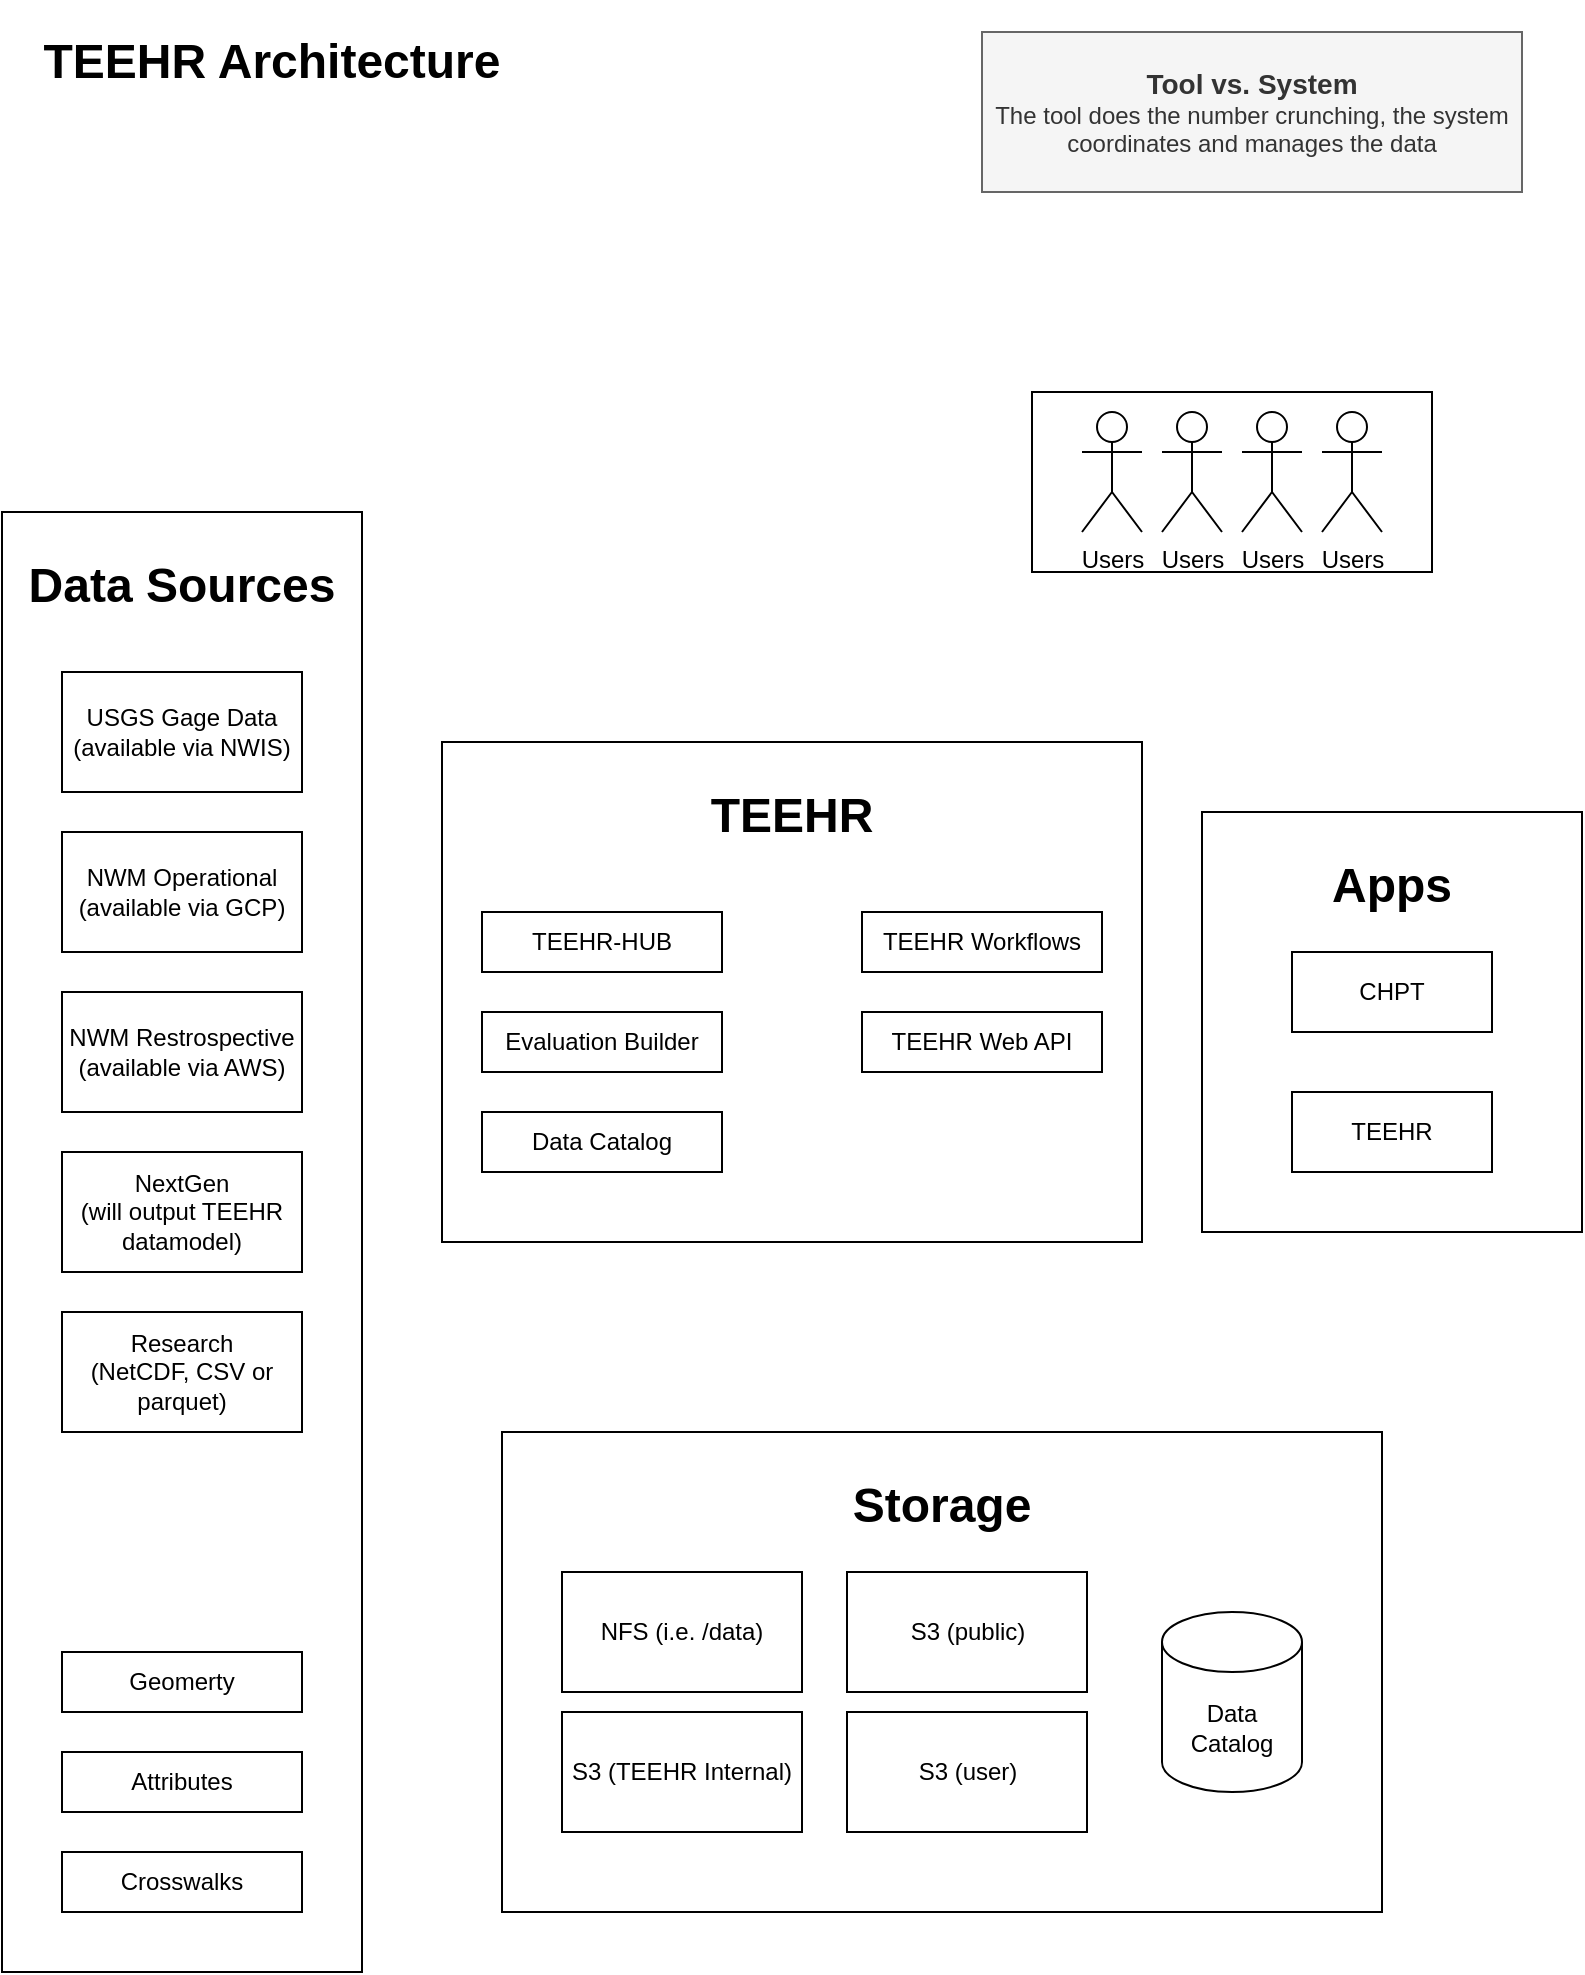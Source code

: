 <mxfile version="21.6.8" type="device">
  <diagram name="Page-1" id="PAo6Ij_tCuTmvNRfYNgh">
    <mxGraphModel dx="1364" dy="843" grid="1" gridSize="10" guides="1" tooltips="1" connect="1" arrows="1" fold="1" page="1" pageScale="1" pageWidth="850" pageHeight="1100" math="0" shadow="0">
      <root>
        <mxCell id="0" />
        <mxCell id="1" parent="0" />
        <mxCell id="jjK0Yj-Nobw6lFoH_sSa-4" value="" style="rounded=0;whiteSpace=wrap;html=1;" vertex="1" parent="1">
          <mxGeometry x="555" y="220" width="200" height="90" as="geometry" />
        </mxCell>
        <mxCell id="Ph8d_l6lGZGC6wGAzcvS-29" value="&lt;h1&gt;TEEHR&lt;/h1&gt;" style="rounded=0;whiteSpace=wrap;html=1;verticalAlign=top;" parent="1" vertex="1">
          <mxGeometry x="260" y="395" width="350" height="250" as="geometry" />
        </mxCell>
        <mxCell id="Ph8d_l6lGZGC6wGAzcvS-1" value="&lt;b style=&quot;font-size: 14px;&quot;&gt;Tool vs. System&lt;br&gt;&lt;/b&gt;The tool does the number crunching, the system coordinates and manages the data" style="text;html=1;align=center;verticalAlign=middle;whiteSpace=wrap;rounded=0;fillColor=#f5f5f5;fontColor=#333333;strokeColor=#666666;" parent="1" vertex="1">
          <mxGeometry x="530" y="40" width="270" height="80" as="geometry" />
        </mxCell>
        <mxCell id="Ph8d_l6lGZGC6wGAzcvS-5" value="&lt;h1&gt;Storage&lt;/h1&gt;" style="rounded=0;whiteSpace=wrap;html=1;verticalAlign=top;" parent="1" vertex="1">
          <mxGeometry x="290" y="740" width="440" height="240" as="geometry" />
        </mxCell>
        <mxCell id="Ph8d_l6lGZGC6wGAzcvS-13" value="&lt;h1&gt;Apps&lt;/h1&gt;" style="rounded=0;whiteSpace=wrap;html=1;verticalAlign=top;" parent="1" vertex="1">
          <mxGeometry x="640" y="430" width="190" height="210" as="geometry" />
        </mxCell>
        <mxCell id="Ph8d_l6lGZGC6wGAzcvS-18" value="Users" style="shape=umlActor;verticalLabelPosition=bottom;verticalAlign=top;html=1;outlineConnect=0;" parent="1" vertex="1">
          <mxGeometry x="580" y="230" width="30" height="60" as="geometry" />
        </mxCell>
        <mxCell id="Ph8d_l6lGZGC6wGAzcvS-19" value="&lt;span style=&quot;text-align: left;&quot;&gt;NFS (i.e. /data)&lt;/span&gt;" style="rounded=0;whiteSpace=wrap;html=1;" parent="1" vertex="1">
          <mxGeometry x="320" y="810" width="120" height="60" as="geometry" />
        </mxCell>
        <mxCell id="Ph8d_l6lGZGC6wGAzcvS-20" value="&lt;span style=&quot;text-align: left;&quot;&gt;S3 (public)&lt;/span&gt;" style="rounded=0;whiteSpace=wrap;html=1;" parent="1" vertex="1">
          <mxGeometry x="462.5" y="810" width="120" height="60" as="geometry" />
        </mxCell>
        <mxCell id="Ph8d_l6lGZGC6wGAzcvS-21" value="&lt;span style=&quot;text-align: left;&quot;&gt;S3 (user)&lt;/span&gt;" style="rounded=0;whiteSpace=wrap;html=1;" parent="1" vertex="1">
          <mxGeometry x="462.5" y="880" width="120" height="60" as="geometry" />
        </mxCell>
        <mxCell id="Ph8d_l6lGZGC6wGAzcvS-22" value="&lt;span style=&quot;text-align: left;&quot;&gt;S3 (TEEHR Internal)&lt;/span&gt;" style="rounded=0;whiteSpace=wrap;html=1;" parent="1" vertex="1">
          <mxGeometry x="320" y="880" width="120" height="60" as="geometry" />
        </mxCell>
        <mxCell id="Ph8d_l6lGZGC6wGAzcvS-24" value="CHPT" style="rounded=0;whiteSpace=wrap;html=1;" parent="1" vertex="1">
          <mxGeometry x="685" y="500" width="100" height="40" as="geometry" />
        </mxCell>
        <mxCell id="Ph8d_l6lGZGC6wGAzcvS-25" value="TEEHR" style="rounded=0;whiteSpace=wrap;html=1;" parent="1" vertex="1">
          <mxGeometry x="685" y="570" width="100" height="40" as="geometry" />
        </mxCell>
        <mxCell id="vvUMwqBdqJZNJWwxOL-Y-1" value="Data Catalog" style="shape=cylinder3;whiteSpace=wrap;html=1;boundedLbl=1;backgroundOutline=1;size=15;" parent="1" vertex="1">
          <mxGeometry x="620" y="830" width="70" height="90" as="geometry" />
        </mxCell>
        <mxCell id="Ph8d_l6lGZGC6wGAzcvS-16" value="&lt;h1&gt;Data Sources&lt;/h1&gt;" style="rounded=0;whiteSpace=wrap;html=1;verticalAlign=top;" parent="1" vertex="1">
          <mxGeometry x="40" y="280" width="180" height="730" as="geometry" />
        </mxCell>
        <mxCell id="Ph8d_l6lGZGC6wGAzcvS-9" value="USGS Gage Data&lt;br&gt;(available via NWIS)" style="rounded=0;whiteSpace=wrap;html=1;" parent="1" vertex="1">
          <mxGeometry x="70" y="360" width="120" height="60" as="geometry" />
        </mxCell>
        <mxCell id="Ph8d_l6lGZGC6wGAzcvS-10" value="NWM Operational&lt;br&gt;(available via GCP)" style="rounded=0;whiteSpace=wrap;html=1;" parent="1" vertex="1">
          <mxGeometry x="70" y="440" width="120" height="60" as="geometry" />
        </mxCell>
        <mxCell id="Ph8d_l6lGZGC6wGAzcvS-11" value="NWM Restrospective&lt;br&gt;(available via AWS)" style="rounded=0;whiteSpace=wrap;html=1;" parent="1" vertex="1">
          <mxGeometry x="70" y="520" width="120" height="60" as="geometry" />
        </mxCell>
        <mxCell id="Ph8d_l6lGZGC6wGAzcvS-12" value="NextGen&lt;br&gt;(will output TEEHR datamodel)" style="rounded=0;whiteSpace=wrap;html=1;" parent="1" vertex="1">
          <mxGeometry x="70" y="600" width="120" height="60" as="geometry" />
        </mxCell>
        <mxCell id="Ph8d_l6lGZGC6wGAzcvS-15" value="Research&lt;br&gt;(NetCDF, CSV or parquet)" style="rounded=0;whiteSpace=wrap;html=1;" parent="1" vertex="1">
          <mxGeometry x="70" y="680" width="120" height="60" as="geometry" />
        </mxCell>
        <mxCell id="vvUMwqBdqJZNJWwxOL-Y-3" value="Data Catalog" style="rounded=0;whiteSpace=wrap;html=1;" parent="1" vertex="1">
          <mxGeometry x="280" y="580" width="120" height="30" as="geometry" />
        </mxCell>
        <mxCell id="vvUMwqBdqJZNJWwxOL-Y-4" value="Evaluation Builder" style="rounded=0;whiteSpace=wrap;html=1;" parent="1" vertex="1">
          <mxGeometry x="280" y="530" width="120" height="30" as="geometry" />
        </mxCell>
        <mxCell id="vvUMwqBdqJZNJWwxOL-Y-5" value="&lt;h1&gt;&lt;font style=&quot;font-size: 24px;&quot;&gt;TEEHR Architecture&lt;/font&gt;&lt;/h1&gt;" style="text;html=1;strokeColor=none;fillColor=none;align=center;verticalAlign=middle;whiteSpace=wrap;rounded=0;" parent="1" vertex="1">
          <mxGeometry x="40" y="40" width="270" height="30" as="geometry" />
        </mxCell>
        <mxCell id="vvUMwqBdqJZNJWwxOL-Y-6" value="Geomerty" style="rounded=0;whiteSpace=wrap;html=1;" parent="1" vertex="1">
          <mxGeometry x="70" y="850" width="120" height="30" as="geometry" />
        </mxCell>
        <mxCell id="vvUMwqBdqJZNJWwxOL-Y-7" value="Attributes" style="rounded=0;whiteSpace=wrap;html=1;" parent="1" vertex="1">
          <mxGeometry x="70" y="900" width="120" height="30" as="geometry" />
        </mxCell>
        <mxCell id="vvUMwqBdqJZNJWwxOL-Y-8" value="Crosswalks" style="rounded=0;whiteSpace=wrap;html=1;" parent="1" vertex="1">
          <mxGeometry x="70" y="950" width="120" height="30" as="geometry" />
        </mxCell>
        <mxCell id="vvUMwqBdqJZNJWwxOL-Y-9" value="TEEHR Web API" style="rounded=0;whiteSpace=wrap;html=1;" parent="1" vertex="1">
          <mxGeometry x="470" y="530" width="120" height="30" as="geometry" />
        </mxCell>
        <mxCell id="vvUMwqBdqJZNJWwxOL-Y-10" value="TEEHR Workflows" style="rounded=0;whiteSpace=wrap;html=1;" parent="1" vertex="1">
          <mxGeometry x="470" y="480" width="120" height="30" as="geometry" />
        </mxCell>
        <mxCell id="vvUMwqBdqJZNJWwxOL-Y-11" value="TEEHR-HUB" style="rounded=0;whiteSpace=wrap;html=1;" parent="1" vertex="1">
          <mxGeometry x="280" y="480" width="120" height="30" as="geometry" />
        </mxCell>
        <mxCell id="jjK0Yj-Nobw6lFoH_sSa-1" value="Users" style="shape=umlActor;verticalLabelPosition=bottom;verticalAlign=top;html=1;outlineConnect=0;" vertex="1" parent="1">
          <mxGeometry x="620" y="230" width="30" height="60" as="geometry" />
        </mxCell>
        <mxCell id="jjK0Yj-Nobw6lFoH_sSa-2" value="Users" style="shape=umlActor;verticalLabelPosition=bottom;verticalAlign=top;html=1;outlineConnect=0;" vertex="1" parent="1">
          <mxGeometry x="660" y="230" width="30" height="60" as="geometry" />
        </mxCell>
        <mxCell id="jjK0Yj-Nobw6lFoH_sSa-3" value="Users" style="shape=umlActor;verticalLabelPosition=bottom;verticalAlign=top;html=1;outlineConnect=0;" vertex="1" parent="1">
          <mxGeometry x="700" y="230" width="30" height="60" as="geometry" />
        </mxCell>
      </root>
    </mxGraphModel>
  </diagram>
</mxfile>
